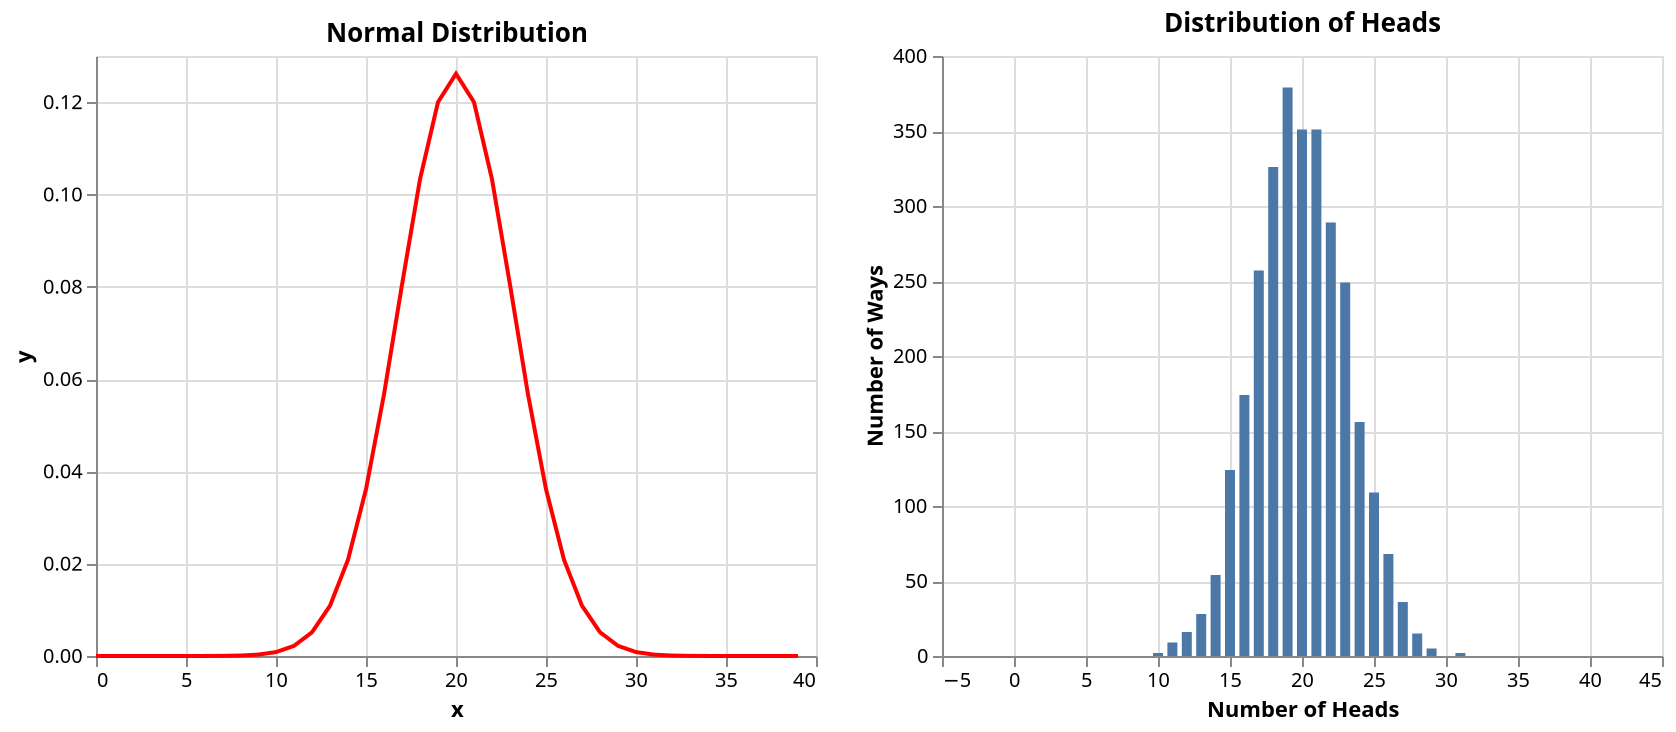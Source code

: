 {
  "config": {
    "view": {
      "continuousWidth": 400,
      "continuousHeight": 300
    }
  },
  "hconcat": [
    {
      "data": {
        "name": "data-8b48908db5d271e2956e2a8272fc8e07"
      },
      "mark": {
        "type": "line",
        "color": "red"
      },
      "encoding": {
        "x": {
          "type": "quantitative",
          "field": "x"
        },
        "y": {
          "type": "quantitative",
          "field": "y"
        }
      },
      "title": "Normal Distribution",
      "width": 360
    },
    {
      "data": {
        "name": "data-c7ad18303904753003e679bfb19caa8f"
      },
      "mark": "bar",
      "encoding": {
        "x": {
          "type": "quantitative",
          "field": "Number of Heads"
        },
        "y": {
          "type": "quantitative",
          "field": "Number of Ways"
        }
      },
      "title": "Distribution of Heads",
      "width": 360
    }
  ],
  "$schema": "https://vega.github.io/schema/vega-lite/v5.json",
  "datasets": {
    "data-8b48908db5d271e2956e2a8272fc8e07": [
      {
        "x": 0,
        "y": 2.600281868827203e-10
      },
      {
        "x": 1,
        "y": 1.8276568877457265e-09
      },
      {
        "x": 2,
        "y": 1.1623567955302993e-08
      },
      {
        "x": 3,
        "y": 6.688901526032106e-08
      },
      {
        "x": 4,
        "y": 3.4828975312041506e-07
      },
      {
        "x": 5,
        "y": 1.6409567867287274e-06
      },
      {
        "x": 6,
        "y": 6.995586696268014e-06
      },
      {
        "x": 7,
        "y": 2.6984954724388374e-05
      },
      {
        "x": 8,
        "y": 9.418674667969561e-05
      },
      {
        "x": 9,
        "y": 0.000297459915550561
      },
      {
        "x": 10,
        "y": 0.000850036660252035
      },
      {
        "x": 11,
        "y": 0.0021979480031862693
      },
      {
        "x": 12,
        "y": 0.005142422126351767
      },
      {
        "x": 13,
        "y": 0.010886507726916078
      },
      {
        "x": 14,
        "y": 0.02085355003628301
      },
      {
        "x": 15,
        "y": 0.03614447853363626
      },
      {
        "x": 16,
        "y": 0.05668582612248957
      },
      {
        "x": 17,
        "y": 0.0804410163156249
      },
      {
        "x": 18,
        "y": 0.10328830949345566
      },
      {
        "x": 19,
        "y": 0.12000389484301362
      },
      {
        "x": 20,
        "y": 0.126156626101008
      },
      {
        "x": 21,
        "y": 0.12000389484301362
      },
      {
        "x": 22,
        "y": 0.10328830949345566
      },
      {
        "x": 23,
        "y": 0.0804410163156249
      },
      {
        "x": 24,
        "y": 0.05668582612248957
      },
      {
        "x": 25,
        "y": 0.03614447853363626
      },
      {
        "x": 26,
        "y": 0.02085355003628301
      },
      {
        "x": 27,
        "y": 0.010886507726916078
      },
      {
        "x": 28,
        "y": 0.005142422126351767
      },
      {
        "x": 29,
        "y": 0.0021979480031862693
      },
      {
        "x": 30,
        "y": 0.000850036660252035
      },
      {
        "x": 31,
        "y": 0.000297459915550561
      },
      {
        "x": 32,
        "y": 9.418674667969561e-05
      },
      {
        "x": 33,
        "y": 2.6984954724388374e-05
      },
      {
        "x": 34,
        "y": 6.995586696268014e-06
      },
      {
        "x": 35,
        "y": 1.6409567867287274e-06
      },
      {
        "x": 36,
        "y": 3.4828975312041506e-07
      },
      {
        "x": 37,
        "y": 6.688901526032106e-08
      },
      {
        "x": 38,
        "y": 1.1623567955302993e-08
      },
      {
        "x": 39,
        "y": 1.8276568877457265e-09
      }
    ],
    "data-c7ad18303904753003e679bfb19caa8f": [
      {
        "Number of Heads": 0,
        "Number of Ways": 0
      },
      {
        "Number of Heads": 1,
        "Number of Ways": 0
      },
      {
        "Number of Heads": 2,
        "Number of Ways": 0
      },
      {
        "Number of Heads": 3,
        "Number of Ways": 0
      },
      {
        "Number of Heads": 4,
        "Number of Ways": 0
      },
      {
        "Number of Heads": 5,
        "Number of Ways": 0
      },
      {
        "Number of Heads": 6,
        "Number of Ways": 0
      },
      {
        "Number of Heads": 7,
        "Number of Ways": 0
      },
      {
        "Number of Heads": 8,
        "Number of Ways": 0
      },
      {
        "Number of Heads": 9,
        "Number of Ways": 0
      },
      {
        "Number of Heads": 10,
        "Number of Ways": 2
      },
      {
        "Number of Heads": 11,
        "Number of Ways": 9
      },
      {
        "Number of Heads": 12,
        "Number of Ways": 16
      },
      {
        "Number of Heads": 13,
        "Number of Ways": 28
      },
      {
        "Number of Heads": 14,
        "Number of Ways": 54
      },
      {
        "Number of Heads": 15,
        "Number of Ways": 124
      },
      {
        "Number of Heads": 16,
        "Number of Ways": 174
      },
      {
        "Number of Heads": 17,
        "Number of Ways": 257
      },
      {
        "Number of Heads": 18,
        "Number of Ways": 326
      },
      {
        "Number of Heads": 19,
        "Number of Ways": 379
      },
      {
        "Number of Heads": 20,
        "Number of Ways": 351
      },
      {
        "Number of Heads": 21,
        "Number of Ways": 351
      },
      {
        "Number of Heads": 22,
        "Number of Ways": 289
      },
      {
        "Number of Heads": 23,
        "Number of Ways": 249
      },
      {
        "Number of Heads": 24,
        "Number of Ways": 156
      },
      {
        "Number of Heads": 25,
        "Number of Ways": 109
      },
      {
        "Number of Heads": 26,
        "Number of Ways": 68
      },
      {
        "Number of Heads": 27,
        "Number of Ways": 36
      },
      {
        "Number of Heads": 28,
        "Number of Ways": 15
      },
      {
        "Number of Heads": 29,
        "Number of Ways": 5
      },
      {
        "Number of Heads": 30,
        "Number of Ways": 0
      },
      {
        "Number of Heads": 31,
        "Number of Ways": 2
      },
      {
        "Number of Heads": 32,
        "Number of Ways": 0
      },
      {
        "Number of Heads": 33,
        "Number of Ways": 0
      },
      {
        "Number of Heads": 34,
        "Number of Ways": 0
      },
      {
        "Number of Heads": 35,
        "Number of Ways": 0
      },
      {
        "Number of Heads": 36,
        "Number of Ways": 0
      },
      {
        "Number of Heads": 37,
        "Number of Ways": 0
      },
      {
        "Number of Heads": 38,
        "Number of Ways": 0
      },
      {
        "Number of Heads": 39,
        "Number of Ways": 0
      },
      {
        "Number of Heads": 40,
        "Number of Ways": 0
      }
    ]
  }
}